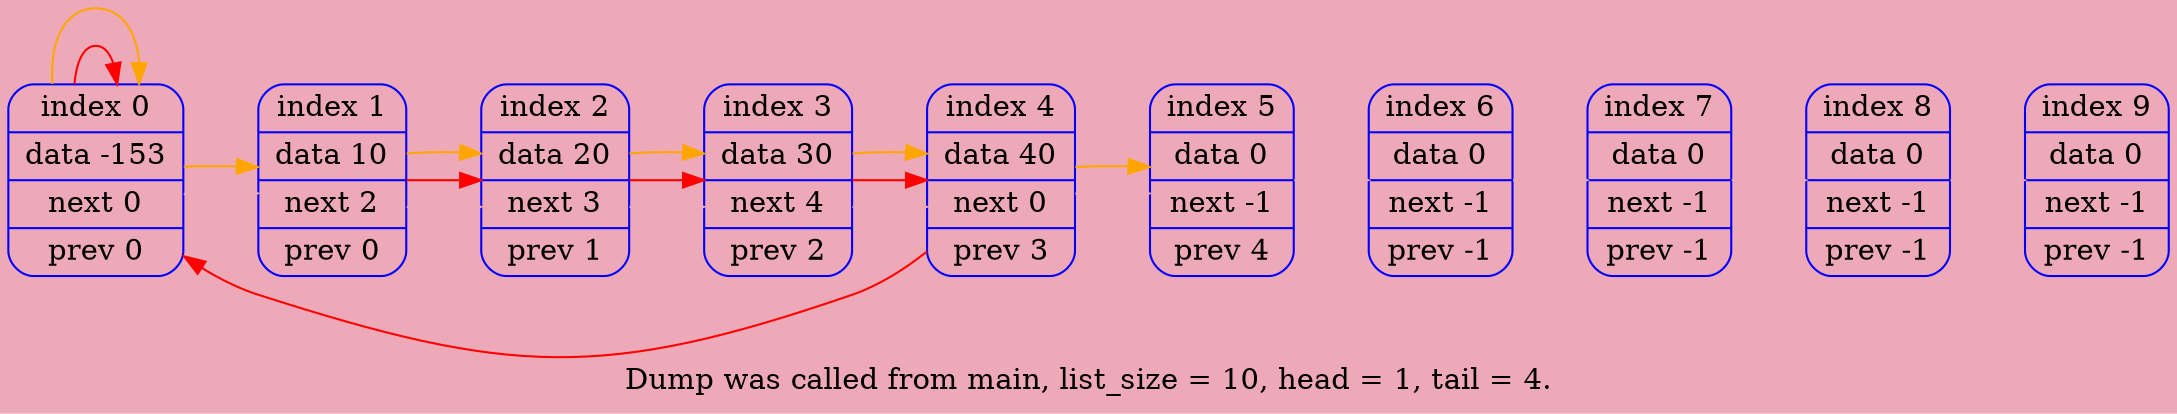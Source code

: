 digraph G
{
    rankdir = LR;
    bgcolor = "pink2"
    node[color = blue, fontsize = 14];
    edge[color = black, fontsize = 12];

    0 [shape = Mrecord, label = "index    0 | data -153 | next    0 | prev    0"];
    1 [shape = Mrecord, label = "index    1 | data   10 | next    2 | prev    0"];
    2 [shape = Mrecord, label = "index    2 | data   20 | next    3 | prev    1"];
    3 [shape = Mrecord, label = "index    3 | data   30 | next    4 | prev    2"];
    4 [shape = Mrecord, label = "index    4 | data   40 | next    0 | prev    3"];
    5 [shape = Mrecord, label = "index    5 | data    0 | next   -1 | prev    4"];
    6 [shape = Mrecord, label = "index    6 | data    0 | next   -1 | prev   -1"];
    7 [shape = Mrecord, label = "index    7 | data    0 | next   -1 | prev   -1"];
    8 [shape = Mrecord, label = "index    8 | data    0 | next   -1 | prev   -1"];
    9 [shape = Mrecord, label = "index    9 | data    0 | next   -1 | prev   -1"];

    0 -> 1 -> 2 -> 3 -> 4 -> 5 -> 6 -> 7 -> 8 -> 9 [weight = 100000, color = "pink2"];

    label = "Dump was called from main, list_size = 10, head = 1, tail = 4.";

    /*next nods:*/ 
    0 -> 0 [color = "red1"];
    1 -> 2 [color = "red1"];
    2 -> 3 [color = "red1"];
    3 -> 4 [color = "red1"];
    4 -> 0 [color = "red1"];

    /*prev nods:*/ 
    0 -> 0 [color = "orange"];
    0 -> 1 [color = "orange"];
    1 -> 2 [color = "orange"];
    2 -> 3 [color = "orange"];
    3 -> 4 [color = "orange"];
    4 -> 5 [color = "orange"];
}
